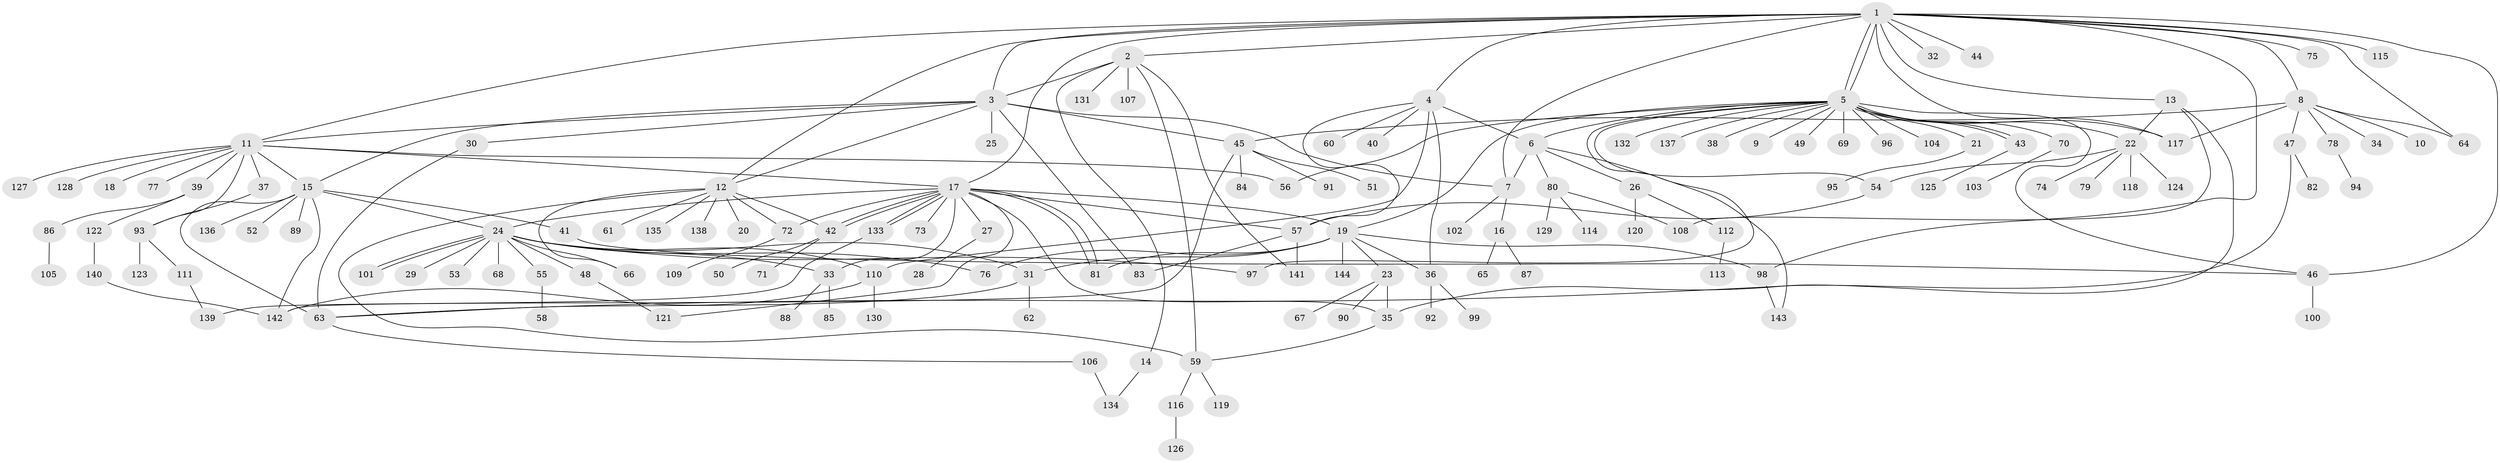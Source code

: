 // Generated by graph-tools (version 1.1) at 2025/35/03/09/25 02:35:34]
// undirected, 144 vertices, 199 edges
graph export_dot {
graph [start="1"]
  node [color=gray90,style=filled];
  1;
  2;
  3;
  4;
  5;
  6;
  7;
  8;
  9;
  10;
  11;
  12;
  13;
  14;
  15;
  16;
  17;
  18;
  19;
  20;
  21;
  22;
  23;
  24;
  25;
  26;
  27;
  28;
  29;
  30;
  31;
  32;
  33;
  34;
  35;
  36;
  37;
  38;
  39;
  40;
  41;
  42;
  43;
  44;
  45;
  46;
  47;
  48;
  49;
  50;
  51;
  52;
  53;
  54;
  55;
  56;
  57;
  58;
  59;
  60;
  61;
  62;
  63;
  64;
  65;
  66;
  67;
  68;
  69;
  70;
  71;
  72;
  73;
  74;
  75;
  76;
  77;
  78;
  79;
  80;
  81;
  82;
  83;
  84;
  85;
  86;
  87;
  88;
  89;
  90;
  91;
  92;
  93;
  94;
  95;
  96;
  97;
  98;
  99;
  100;
  101;
  102;
  103;
  104;
  105;
  106;
  107;
  108;
  109;
  110;
  111;
  112;
  113;
  114;
  115;
  116;
  117;
  118;
  119;
  120;
  121;
  122;
  123;
  124;
  125;
  126;
  127;
  128;
  129;
  130;
  131;
  132;
  133;
  134;
  135;
  136;
  137;
  138;
  139;
  140;
  141;
  142;
  143;
  144;
  1 -- 2;
  1 -- 3;
  1 -- 4;
  1 -- 5;
  1 -- 5;
  1 -- 7;
  1 -- 8;
  1 -- 11;
  1 -- 12;
  1 -- 13;
  1 -- 17;
  1 -- 32;
  1 -- 44;
  1 -- 46;
  1 -- 64;
  1 -- 75;
  1 -- 98;
  1 -- 115;
  1 -- 117;
  2 -- 3;
  2 -- 14;
  2 -- 59;
  2 -- 107;
  2 -- 131;
  2 -- 141;
  3 -- 7;
  3 -- 11;
  3 -- 12;
  3 -- 15;
  3 -- 25;
  3 -- 30;
  3 -- 45;
  3 -- 83;
  4 -- 6;
  4 -- 36;
  4 -- 40;
  4 -- 57;
  4 -- 60;
  4 -- 110;
  5 -- 6;
  5 -- 9;
  5 -- 19;
  5 -- 21;
  5 -- 22;
  5 -- 38;
  5 -- 43;
  5 -- 43;
  5 -- 46;
  5 -- 49;
  5 -- 54;
  5 -- 56;
  5 -- 69;
  5 -- 70;
  5 -- 96;
  5 -- 97;
  5 -- 104;
  5 -- 117;
  5 -- 132;
  5 -- 137;
  6 -- 7;
  6 -- 26;
  6 -- 80;
  6 -- 143;
  7 -- 16;
  7 -- 102;
  8 -- 10;
  8 -- 34;
  8 -- 45;
  8 -- 47;
  8 -- 64;
  8 -- 78;
  8 -- 117;
  11 -- 15;
  11 -- 17;
  11 -- 18;
  11 -- 37;
  11 -- 39;
  11 -- 56;
  11 -- 77;
  11 -- 93;
  11 -- 127;
  11 -- 128;
  12 -- 20;
  12 -- 42;
  12 -- 59;
  12 -- 61;
  12 -- 66;
  12 -- 72;
  12 -- 135;
  12 -- 138;
  13 -- 22;
  13 -- 35;
  13 -- 108;
  14 -- 134;
  15 -- 24;
  15 -- 41;
  15 -- 52;
  15 -- 63;
  15 -- 89;
  15 -- 136;
  15 -- 142;
  16 -- 65;
  16 -- 87;
  17 -- 19;
  17 -- 24;
  17 -- 27;
  17 -- 33;
  17 -- 35;
  17 -- 42;
  17 -- 42;
  17 -- 57;
  17 -- 72;
  17 -- 73;
  17 -- 81;
  17 -- 81;
  17 -- 121;
  17 -- 133;
  17 -- 133;
  19 -- 23;
  19 -- 31;
  19 -- 36;
  19 -- 76;
  19 -- 81;
  19 -- 98;
  19 -- 144;
  21 -- 95;
  22 -- 54;
  22 -- 74;
  22 -- 79;
  22 -- 118;
  22 -- 124;
  23 -- 35;
  23 -- 67;
  23 -- 90;
  24 -- 29;
  24 -- 31;
  24 -- 33;
  24 -- 48;
  24 -- 53;
  24 -- 55;
  24 -- 66;
  24 -- 68;
  24 -- 76;
  24 -- 97;
  24 -- 101;
  24 -- 101;
  24 -- 110;
  26 -- 112;
  26 -- 120;
  27 -- 28;
  30 -- 63;
  31 -- 62;
  31 -- 63;
  33 -- 85;
  33 -- 88;
  35 -- 59;
  36 -- 92;
  36 -- 99;
  37 -- 93;
  39 -- 86;
  39 -- 122;
  41 -- 46;
  42 -- 50;
  42 -- 71;
  43 -- 125;
  45 -- 51;
  45 -- 84;
  45 -- 91;
  45 -- 142;
  46 -- 100;
  47 -- 63;
  47 -- 82;
  48 -- 121;
  54 -- 57;
  55 -- 58;
  57 -- 83;
  57 -- 141;
  59 -- 116;
  59 -- 119;
  63 -- 106;
  70 -- 103;
  72 -- 109;
  78 -- 94;
  80 -- 108;
  80 -- 114;
  80 -- 129;
  86 -- 105;
  93 -- 111;
  93 -- 123;
  98 -- 143;
  106 -- 134;
  110 -- 130;
  110 -- 142;
  111 -- 139;
  112 -- 113;
  116 -- 126;
  122 -- 140;
  133 -- 139;
  140 -- 142;
}
